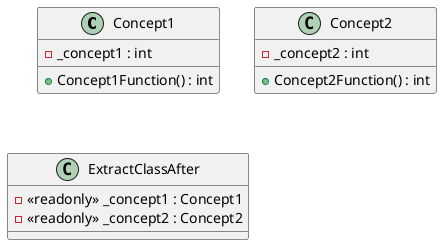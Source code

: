 @startuml
class Concept1 {
    - _concept1 : int
    + Concept1Function() : int
}
class Concept2 {
    - _concept2 : int
    + Concept2Function() : int
}
class ExtractClassAfter {
    - <<readonly>> _concept1 : Concept1
    - <<readonly>> _concept2 : Concept2
}
@enduml
